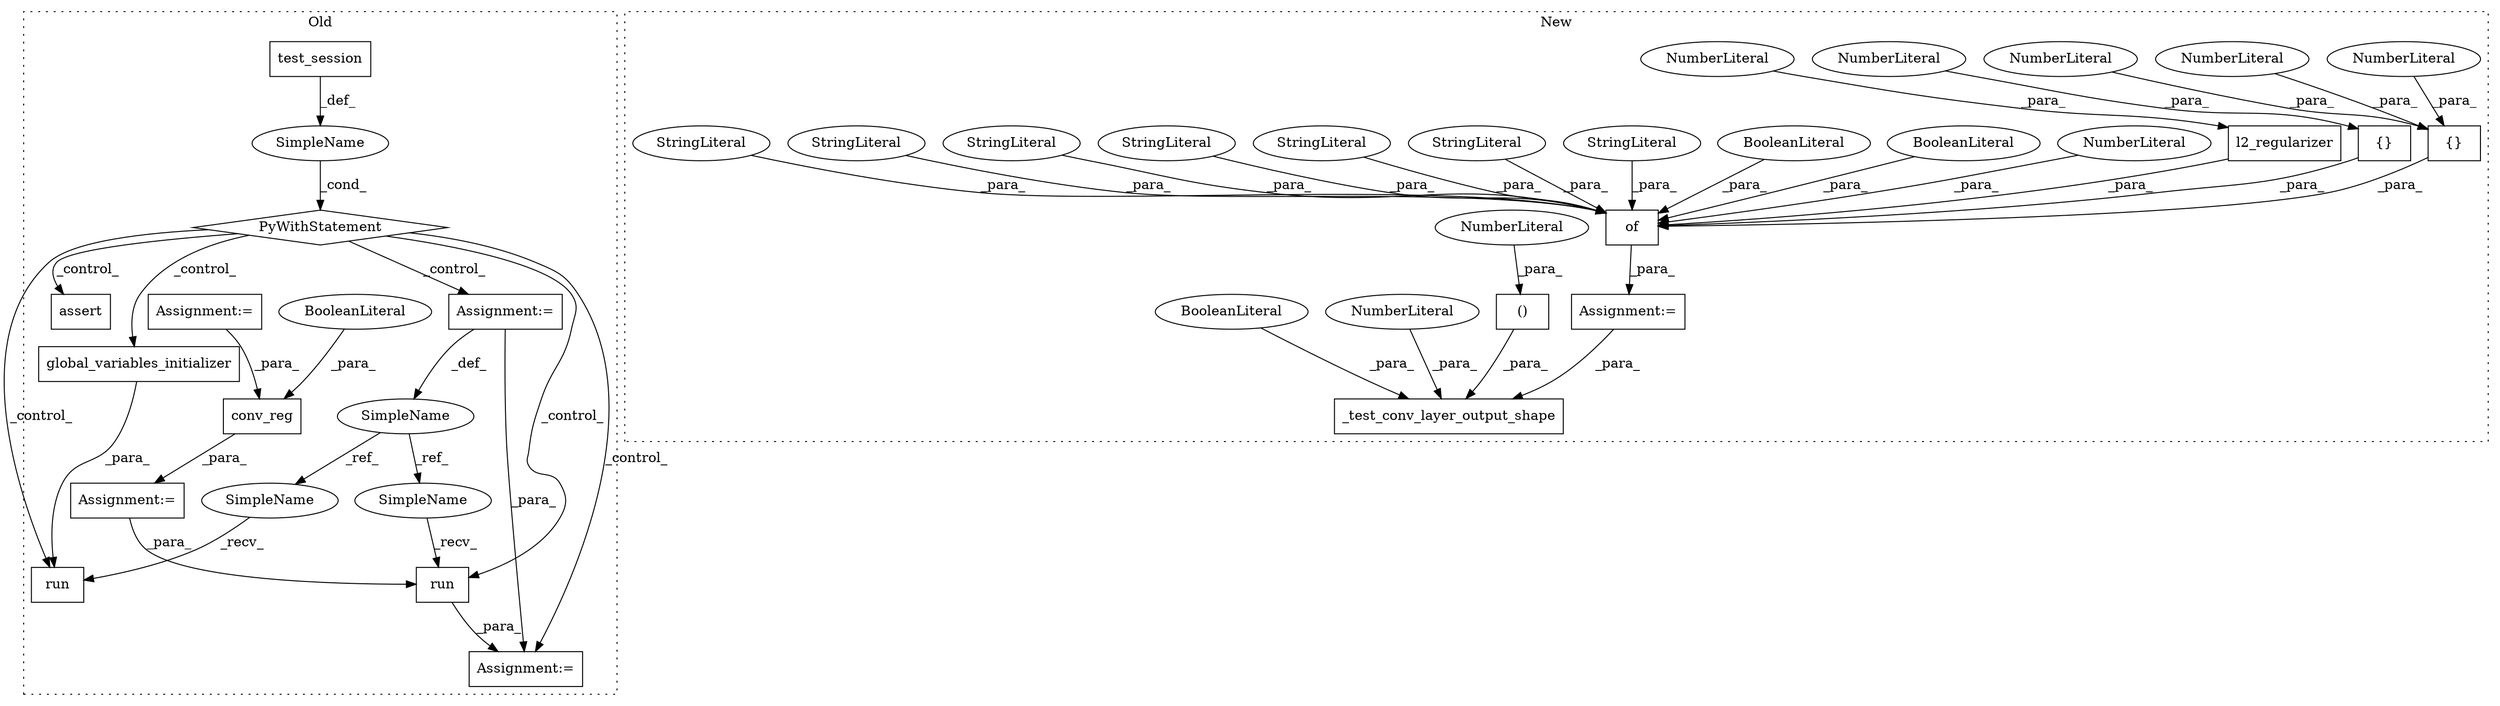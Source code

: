 digraph G {
subgraph cluster0 {
1 [label="assert" a="32" s="5452,5546" l="22,1" shape="box"];
4 [label="test_session" a="32" s="5311" l="14" shape="box"];
5 [label="SimpleName" a="42" s="" l="" shape="ellipse"];
6 [label="PyWithStatement" a="104" s="5296,5325" l="10,2" shape="diamond"];
7 [label="global_variables_initializer" a="32" s="5371" l="30" shape="box"];
15 [label="run" a="32" s="5356,5401" l="4,1" shape="box"];
23 [label="SimpleName" a="42" s="5339" l="4" shape="ellipse"];
24 [label="run" a="32" s="5422,5438" l="4,1" shape="box"];
25 [label="conv_reg" a="32" s="5250,5268" l="9,1" shape="box"];
26 [label="BooleanLiteral" a="9" s="5264" l="4" shape="ellipse"];
27 [label="Assignment:=" a="7" s="5416" l="1" shape="box"];
28 [label="Assignment:=" a="7" s="5118" l="1" shape="box"];
30 [label="Assignment:=" a="7" s="5249" l="1" shape="box"];
31 [label="Assignment:=" a="7" s="5339" l="4" shape="box"];
40 [label="SimpleName" a="42" s="5351" l="4" shape="ellipse"];
41 [label="SimpleName" a="42" s="5417" l="4" shape="ellipse"];
label = "Old";
style="dotted";
}
subgraph cluster1 {
2 [label="l2_regularizer" a="32" s="6018,6036" l="15,1" shape="box"];
3 [label="NumberLiteral" a="34" s="6033" l="3" shape="ellipse"];
8 [label="of" a="32" s="5808,6037" l="3,1" shape="box"];
9 [label="{}" a="4" s="5853,5859" l="1,1" shape="box"];
10 [label="NumberLiteral" a="34" s="5827" l="2" shape="ellipse"];
11 [label="NumberLiteral" a="34" s="5854" l="1" shape="ellipse"];
12 [label="NumberLiteral" a="34" s="5858" l="1" shape="ellipse"];
13 [label="BooleanLiteral" a="9" s="5899" l="5" shape="ellipse"];
14 [label="BooleanLiteral" a="9" s="5915" l="4" shape="ellipse"];
16 [label="StringLiteral" a="45" s="5920" l="11" shape="ellipse"];
17 [label="StringLiteral" a="45" s="5830" l="13" shape="ellipse"];
18 [label="StringLiteral" a="45" s="5905" l="9" shape="ellipse"];
19 [label="StringLiteral" a="45" s="5811" l="15" shape="ellipse"];
20 [label="StringLiteral" a="45" s="5940" l="15" shape="ellipse"];
21 [label="StringLiteral" a="45" s="5887" l="11" shape="ellipse"];
22 [label="StringLiteral" a="45" s="5861" l="8" shape="ellipse"];
29 [label="Assignment:=" a="7" s="5803" l="1" shape="box"];
32 [label="{}" a="4" s="5879,5885" l="1,1" shape="box"];
33 [label="NumberLiteral" a="34" s="5856" l="1" shape="ellipse"];
34 [label="NumberLiteral" a="34" s="5884" l="1" shape="ellipse"];
35 [label="_test_conv_layer_output_shape" a="32" s="6049,6164" l="30,1" shape="box"];
36 [label="()" a="106" s="6098" l="60" shape="box"];
37 [label="NumberLiteral" a="34" s="6127" l="2" shape="ellipse"];
38 [label="NumberLiteral" a="34" s="6079" l="1" shape="ellipse"];
39 [label="BooleanLiteral" a="9" s="6160" l="4" shape="ellipse"];
label = "New";
style="dotted";
}
2 -> 8 [label="_para_"];
3 -> 2 [label="_para_"];
4 -> 5 [label="_def_"];
5 -> 6 [label="_cond_"];
6 -> 27 [label="_control_"];
6 -> 1 [label="_control_"];
6 -> 24 [label="_control_"];
6 -> 7 [label="_control_"];
6 -> 15 [label="_control_"];
6 -> 31 [label="_control_"];
7 -> 15 [label="_para_"];
8 -> 29 [label="_para_"];
9 -> 8 [label="_para_"];
10 -> 8 [label="_para_"];
11 -> 9 [label="_para_"];
12 -> 9 [label="_para_"];
13 -> 8 [label="_para_"];
14 -> 8 [label="_para_"];
16 -> 8 [label="_para_"];
17 -> 8 [label="_para_"];
18 -> 8 [label="_para_"];
19 -> 8 [label="_para_"];
20 -> 8 [label="_para_"];
21 -> 8 [label="_para_"];
22 -> 8 [label="_para_"];
23 -> 41 [label="_ref_"];
23 -> 40 [label="_ref_"];
24 -> 27 [label="_para_"];
25 -> 30 [label="_para_"];
26 -> 25 [label="_para_"];
28 -> 25 [label="_para_"];
29 -> 35 [label="_para_"];
30 -> 24 [label="_para_"];
31 -> 23 [label="_def_"];
31 -> 27 [label="_para_"];
32 -> 8 [label="_para_"];
33 -> 9 [label="_para_"];
34 -> 32 [label="_para_"];
36 -> 35 [label="_para_"];
37 -> 36 [label="_para_"];
38 -> 35 [label="_para_"];
39 -> 35 [label="_para_"];
40 -> 15 [label="_recv_"];
41 -> 24 [label="_recv_"];
}